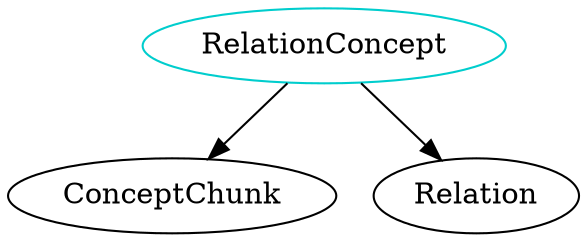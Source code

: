 digraph relationconcept{
RelationConcept -> ConceptChunk;
RelationConcept -> Relation;
RelationConcept	[shape=oval, color=cyan3, label="RelationConcept"];
}
